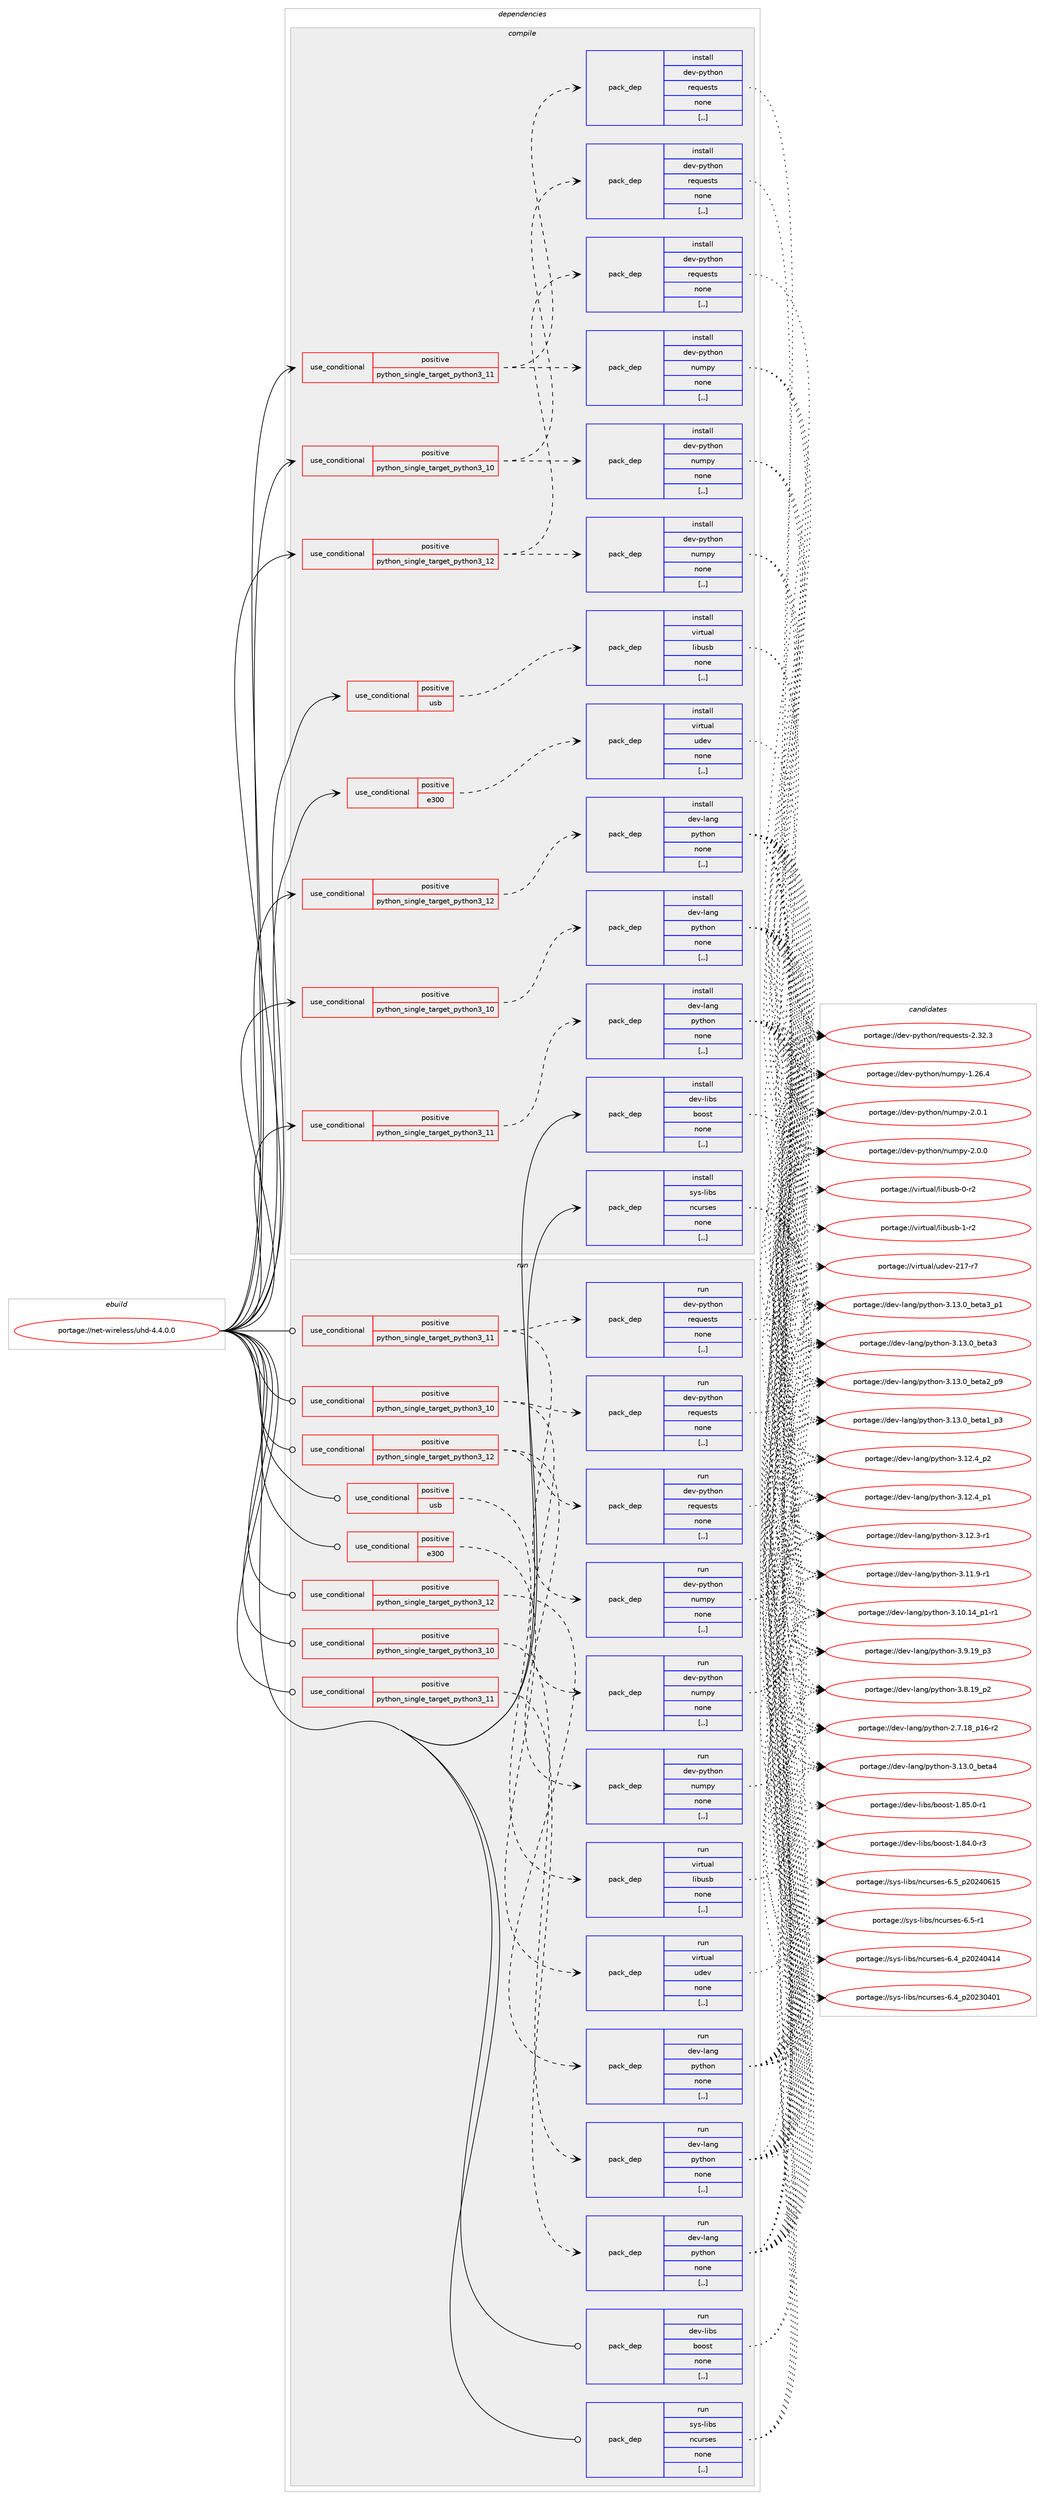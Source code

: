 digraph prolog {

# *************
# Graph options
# *************

newrank=true;
concentrate=true;
compound=true;
graph [rankdir=LR,fontname=Helvetica,fontsize=10,ranksep=1.5];#, ranksep=2.5, nodesep=0.2];
edge  [arrowhead=vee];
node  [fontname=Helvetica,fontsize=10];

# **********
# The ebuild
# **********

subgraph cluster_leftcol {
color=gray;
label=<<i>ebuild</i>>;
id [label="portage://net-wireless/uhd-4.4.0.0", color=red, width=4, href="../net-wireless/uhd-4.4.0.0.svg"];
}

# ****************
# The dependencies
# ****************

subgraph cluster_midcol {
color=gray;
label=<<i>dependencies</i>>;
subgraph cluster_compile {
fillcolor="#eeeeee";
style=filled;
label=<<i>compile</i>>;
subgraph cond103375 {
dependency390289 [label=<<TABLE BORDER="0" CELLBORDER="1" CELLSPACING="0" CELLPADDING="4"><TR><TD ROWSPAN="3" CELLPADDING="10">use_conditional</TD></TR><TR><TD>positive</TD></TR><TR><TD>e300</TD></TR></TABLE>>, shape=none, color=red];
subgraph pack284122 {
dependency390290 [label=<<TABLE BORDER="0" CELLBORDER="1" CELLSPACING="0" CELLPADDING="4" WIDTH="220"><TR><TD ROWSPAN="6" CELLPADDING="30">pack_dep</TD></TR><TR><TD WIDTH="110">install</TD></TR><TR><TD>virtual</TD></TR><TR><TD>udev</TD></TR><TR><TD>none</TD></TR><TR><TD>[,,]</TD></TR></TABLE>>, shape=none, color=blue];
}
dependency390289:e -> dependency390290:w [weight=20,style="dashed",arrowhead="vee"];
}
id:e -> dependency390289:w [weight=20,style="solid",arrowhead="vee"];
subgraph cond103376 {
dependency390291 [label=<<TABLE BORDER="0" CELLBORDER="1" CELLSPACING="0" CELLPADDING="4"><TR><TD ROWSPAN="3" CELLPADDING="10">use_conditional</TD></TR><TR><TD>positive</TD></TR><TR><TD>python_single_target_python3_10</TD></TR></TABLE>>, shape=none, color=red];
subgraph pack284123 {
dependency390292 [label=<<TABLE BORDER="0" CELLBORDER="1" CELLSPACING="0" CELLPADDING="4" WIDTH="220"><TR><TD ROWSPAN="6" CELLPADDING="30">pack_dep</TD></TR><TR><TD WIDTH="110">install</TD></TR><TR><TD>dev-lang</TD></TR><TR><TD>python</TD></TR><TR><TD>none</TD></TR><TR><TD>[,,]</TD></TR></TABLE>>, shape=none, color=blue];
}
dependency390291:e -> dependency390292:w [weight=20,style="dashed",arrowhead="vee"];
}
id:e -> dependency390291:w [weight=20,style="solid",arrowhead="vee"];
subgraph cond103377 {
dependency390293 [label=<<TABLE BORDER="0" CELLBORDER="1" CELLSPACING="0" CELLPADDING="4"><TR><TD ROWSPAN="3" CELLPADDING="10">use_conditional</TD></TR><TR><TD>positive</TD></TR><TR><TD>python_single_target_python3_10</TD></TR></TABLE>>, shape=none, color=red];
subgraph pack284124 {
dependency390294 [label=<<TABLE BORDER="0" CELLBORDER="1" CELLSPACING="0" CELLPADDING="4" WIDTH="220"><TR><TD ROWSPAN="6" CELLPADDING="30">pack_dep</TD></TR><TR><TD WIDTH="110">install</TD></TR><TR><TD>dev-python</TD></TR><TR><TD>numpy</TD></TR><TR><TD>none</TD></TR><TR><TD>[,,]</TD></TR></TABLE>>, shape=none, color=blue];
}
dependency390293:e -> dependency390294:w [weight=20,style="dashed",arrowhead="vee"];
subgraph pack284125 {
dependency390295 [label=<<TABLE BORDER="0" CELLBORDER="1" CELLSPACING="0" CELLPADDING="4" WIDTH="220"><TR><TD ROWSPAN="6" CELLPADDING="30">pack_dep</TD></TR><TR><TD WIDTH="110">install</TD></TR><TR><TD>dev-python</TD></TR><TR><TD>requests</TD></TR><TR><TD>none</TD></TR><TR><TD>[,,]</TD></TR></TABLE>>, shape=none, color=blue];
}
dependency390293:e -> dependency390295:w [weight=20,style="dashed",arrowhead="vee"];
}
id:e -> dependency390293:w [weight=20,style="solid",arrowhead="vee"];
subgraph cond103378 {
dependency390296 [label=<<TABLE BORDER="0" CELLBORDER="1" CELLSPACING="0" CELLPADDING="4"><TR><TD ROWSPAN="3" CELLPADDING="10">use_conditional</TD></TR><TR><TD>positive</TD></TR><TR><TD>python_single_target_python3_11</TD></TR></TABLE>>, shape=none, color=red];
subgraph pack284126 {
dependency390297 [label=<<TABLE BORDER="0" CELLBORDER="1" CELLSPACING="0" CELLPADDING="4" WIDTH="220"><TR><TD ROWSPAN="6" CELLPADDING="30">pack_dep</TD></TR><TR><TD WIDTH="110">install</TD></TR><TR><TD>dev-lang</TD></TR><TR><TD>python</TD></TR><TR><TD>none</TD></TR><TR><TD>[,,]</TD></TR></TABLE>>, shape=none, color=blue];
}
dependency390296:e -> dependency390297:w [weight=20,style="dashed",arrowhead="vee"];
}
id:e -> dependency390296:w [weight=20,style="solid",arrowhead="vee"];
subgraph cond103379 {
dependency390298 [label=<<TABLE BORDER="0" CELLBORDER="1" CELLSPACING="0" CELLPADDING="4"><TR><TD ROWSPAN="3" CELLPADDING="10">use_conditional</TD></TR><TR><TD>positive</TD></TR><TR><TD>python_single_target_python3_11</TD></TR></TABLE>>, shape=none, color=red];
subgraph pack284127 {
dependency390299 [label=<<TABLE BORDER="0" CELLBORDER="1" CELLSPACING="0" CELLPADDING="4" WIDTH="220"><TR><TD ROWSPAN="6" CELLPADDING="30">pack_dep</TD></TR><TR><TD WIDTH="110">install</TD></TR><TR><TD>dev-python</TD></TR><TR><TD>numpy</TD></TR><TR><TD>none</TD></TR><TR><TD>[,,]</TD></TR></TABLE>>, shape=none, color=blue];
}
dependency390298:e -> dependency390299:w [weight=20,style="dashed",arrowhead="vee"];
subgraph pack284128 {
dependency390300 [label=<<TABLE BORDER="0" CELLBORDER="1" CELLSPACING="0" CELLPADDING="4" WIDTH="220"><TR><TD ROWSPAN="6" CELLPADDING="30">pack_dep</TD></TR><TR><TD WIDTH="110">install</TD></TR><TR><TD>dev-python</TD></TR><TR><TD>requests</TD></TR><TR><TD>none</TD></TR><TR><TD>[,,]</TD></TR></TABLE>>, shape=none, color=blue];
}
dependency390298:e -> dependency390300:w [weight=20,style="dashed",arrowhead="vee"];
}
id:e -> dependency390298:w [weight=20,style="solid",arrowhead="vee"];
subgraph cond103380 {
dependency390301 [label=<<TABLE BORDER="0" CELLBORDER="1" CELLSPACING="0" CELLPADDING="4"><TR><TD ROWSPAN="3" CELLPADDING="10">use_conditional</TD></TR><TR><TD>positive</TD></TR><TR><TD>python_single_target_python3_12</TD></TR></TABLE>>, shape=none, color=red];
subgraph pack284129 {
dependency390302 [label=<<TABLE BORDER="0" CELLBORDER="1" CELLSPACING="0" CELLPADDING="4" WIDTH="220"><TR><TD ROWSPAN="6" CELLPADDING="30">pack_dep</TD></TR><TR><TD WIDTH="110">install</TD></TR><TR><TD>dev-lang</TD></TR><TR><TD>python</TD></TR><TR><TD>none</TD></TR><TR><TD>[,,]</TD></TR></TABLE>>, shape=none, color=blue];
}
dependency390301:e -> dependency390302:w [weight=20,style="dashed",arrowhead="vee"];
}
id:e -> dependency390301:w [weight=20,style="solid",arrowhead="vee"];
subgraph cond103381 {
dependency390303 [label=<<TABLE BORDER="0" CELLBORDER="1" CELLSPACING="0" CELLPADDING="4"><TR><TD ROWSPAN="3" CELLPADDING="10">use_conditional</TD></TR><TR><TD>positive</TD></TR><TR><TD>python_single_target_python3_12</TD></TR></TABLE>>, shape=none, color=red];
subgraph pack284130 {
dependency390304 [label=<<TABLE BORDER="0" CELLBORDER="1" CELLSPACING="0" CELLPADDING="4" WIDTH="220"><TR><TD ROWSPAN="6" CELLPADDING="30">pack_dep</TD></TR><TR><TD WIDTH="110">install</TD></TR><TR><TD>dev-python</TD></TR><TR><TD>numpy</TD></TR><TR><TD>none</TD></TR><TR><TD>[,,]</TD></TR></TABLE>>, shape=none, color=blue];
}
dependency390303:e -> dependency390304:w [weight=20,style="dashed",arrowhead="vee"];
subgraph pack284131 {
dependency390305 [label=<<TABLE BORDER="0" CELLBORDER="1" CELLSPACING="0" CELLPADDING="4" WIDTH="220"><TR><TD ROWSPAN="6" CELLPADDING="30">pack_dep</TD></TR><TR><TD WIDTH="110">install</TD></TR><TR><TD>dev-python</TD></TR><TR><TD>requests</TD></TR><TR><TD>none</TD></TR><TR><TD>[,,]</TD></TR></TABLE>>, shape=none, color=blue];
}
dependency390303:e -> dependency390305:w [weight=20,style="dashed",arrowhead="vee"];
}
id:e -> dependency390303:w [weight=20,style="solid",arrowhead="vee"];
subgraph cond103382 {
dependency390306 [label=<<TABLE BORDER="0" CELLBORDER="1" CELLSPACING="0" CELLPADDING="4"><TR><TD ROWSPAN="3" CELLPADDING="10">use_conditional</TD></TR><TR><TD>positive</TD></TR><TR><TD>usb</TD></TR></TABLE>>, shape=none, color=red];
subgraph pack284132 {
dependency390307 [label=<<TABLE BORDER="0" CELLBORDER="1" CELLSPACING="0" CELLPADDING="4" WIDTH="220"><TR><TD ROWSPAN="6" CELLPADDING="30">pack_dep</TD></TR><TR><TD WIDTH="110">install</TD></TR><TR><TD>virtual</TD></TR><TR><TD>libusb</TD></TR><TR><TD>none</TD></TR><TR><TD>[,,]</TD></TR></TABLE>>, shape=none, color=blue];
}
dependency390306:e -> dependency390307:w [weight=20,style="dashed",arrowhead="vee"];
}
id:e -> dependency390306:w [weight=20,style="solid",arrowhead="vee"];
subgraph pack284133 {
dependency390308 [label=<<TABLE BORDER="0" CELLBORDER="1" CELLSPACING="0" CELLPADDING="4" WIDTH="220"><TR><TD ROWSPAN="6" CELLPADDING="30">pack_dep</TD></TR><TR><TD WIDTH="110">install</TD></TR><TR><TD>dev-libs</TD></TR><TR><TD>boost</TD></TR><TR><TD>none</TD></TR><TR><TD>[,,]</TD></TR></TABLE>>, shape=none, color=blue];
}
id:e -> dependency390308:w [weight=20,style="solid",arrowhead="vee"];
subgraph pack284134 {
dependency390309 [label=<<TABLE BORDER="0" CELLBORDER="1" CELLSPACING="0" CELLPADDING="4" WIDTH="220"><TR><TD ROWSPAN="6" CELLPADDING="30">pack_dep</TD></TR><TR><TD WIDTH="110">install</TD></TR><TR><TD>sys-libs</TD></TR><TR><TD>ncurses</TD></TR><TR><TD>none</TD></TR><TR><TD>[,,]</TD></TR></TABLE>>, shape=none, color=blue];
}
id:e -> dependency390309:w [weight=20,style="solid",arrowhead="vee"];
}
subgraph cluster_compileandrun {
fillcolor="#eeeeee";
style=filled;
label=<<i>compile and run</i>>;
}
subgraph cluster_run {
fillcolor="#eeeeee";
style=filled;
label=<<i>run</i>>;
subgraph cond103383 {
dependency390310 [label=<<TABLE BORDER="0" CELLBORDER="1" CELLSPACING="0" CELLPADDING="4"><TR><TD ROWSPAN="3" CELLPADDING="10">use_conditional</TD></TR><TR><TD>positive</TD></TR><TR><TD>e300</TD></TR></TABLE>>, shape=none, color=red];
subgraph pack284135 {
dependency390311 [label=<<TABLE BORDER="0" CELLBORDER="1" CELLSPACING="0" CELLPADDING="4" WIDTH="220"><TR><TD ROWSPAN="6" CELLPADDING="30">pack_dep</TD></TR><TR><TD WIDTH="110">run</TD></TR><TR><TD>virtual</TD></TR><TR><TD>udev</TD></TR><TR><TD>none</TD></TR><TR><TD>[,,]</TD></TR></TABLE>>, shape=none, color=blue];
}
dependency390310:e -> dependency390311:w [weight=20,style="dashed",arrowhead="vee"];
}
id:e -> dependency390310:w [weight=20,style="solid",arrowhead="odot"];
subgraph cond103384 {
dependency390312 [label=<<TABLE BORDER="0" CELLBORDER="1" CELLSPACING="0" CELLPADDING="4"><TR><TD ROWSPAN="3" CELLPADDING="10">use_conditional</TD></TR><TR><TD>positive</TD></TR><TR><TD>python_single_target_python3_10</TD></TR></TABLE>>, shape=none, color=red];
subgraph pack284136 {
dependency390313 [label=<<TABLE BORDER="0" CELLBORDER="1" CELLSPACING="0" CELLPADDING="4" WIDTH="220"><TR><TD ROWSPAN="6" CELLPADDING="30">pack_dep</TD></TR><TR><TD WIDTH="110">run</TD></TR><TR><TD>dev-lang</TD></TR><TR><TD>python</TD></TR><TR><TD>none</TD></TR><TR><TD>[,,]</TD></TR></TABLE>>, shape=none, color=blue];
}
dependency390312:e -> dependency390313:w [weight=20,style="dashed",arrowhead="vee"];
}
id:e -> dependency390312:w [weight=20,style="solid",arrowhead="odot"];
subgraph cond103385 {
dependency390314 [label=<<TABLE BORDER="0" CELLBORDER="1" CELLSPACING="0" CELLPADDING="4"><TR><TD ROWSPAN="3" CELLPADDING="10">use_conditional</TD></TR><TR><TD>positive</TD></TR><TR><TD>python_single_target_python3_10</TD></TR></TABLE>>, shape=none, color=red];
subgraph pack284137 {
dependency390315 [label=<<TABLE BORDER="0" CELLBORDER="1" CELLSPACING="0" CELLPADDING="4" WIDTH="220"><TR><TD ROWSPAN="6" CELLPADDING="30">pack_dep</TD></TR><TR><TD WIDTH="110">run</TD></TR><TR><TD>dev-python</TD></TR><TR><TD>numpy</TD></TR><TR><TD>none</TD></TR><TR><TD>[,,]</TD></TR></TABLE>>, shape=none, color=blue];
}
dependency390314:e -> dependency390315:w [weight=20,style="dashed",arrowhead="vee"];
subgraph pack284138 {
dependency390316 [label=<<TABLE BORDER="0" CELLBORDER="1" CELLSPACING="0" CELLPADDING="4" WIDTH="220"><TR><TD ROWSPAN="6" CELLPADDING="30">pack_dep</TD></TR><TR><TD WIDTH="110">run</TD></TR><TR><TD>dev-python</TD></TR><TR><TD>requests</TD></TR><TR><TD>none</TD></TR><TR><TD>[,,]</TD></TR></TABLE>>, shape=none, color=blue];
}
dependency390314:e -> dependency390316:w [weight=20,style="dashed",arrowhead="vee"];
}
id:e -> dependency390314:w [weight=20,style="solid",arrowhead="odot"];
subgraph cond103386 {
dependency390317 [label=<<TABLE BORDER="0" CELLBORDER="1" CELLSPACING="0" CELLPADDING="4"><TR><TD ROWSPAN="3" CELLPADDING="10">use_conditional</TD></TR><TR><TD>positive</TD></TR><TR><TD>python_single_target_python3_11</TD></TR></TABLE>>, shape=none, color=red];
subgraph pack284139 {
dependency390318 [label=<<TABLE BORDER="0" CELLBORDER="1" CELLSPACING="0" CELLPADDING="4" WIDTH="220"><TR><TD ROWSPAN="6" CELLPADDING="30">pack_dep</TD></TR><TR><TD WIDTH="110">run</TD></TR><TR><TD>dev-lang</TD></TR><TR><TD>python</TD></TR><TR><TD>none</TD></TR><TR><TD>[,,]</TD></TR></TABLE>>, shape=none, color=blue];
}
dependency390317:e -> dependency390318:w [weight=20,style="dashed",arrowhead="vee"];
}
id:e -> dependency390317:w [weight=20,style="solid",arrowhead="odot"];
subgraph cond103387 {
dependency390319 [label=<<TABLE BORDER="0" CELLBORDER="1" CELLSPACING="0" CELLPADDING="4"><TR><TD ROWSPAN="3" CELLPADDING="10">use_conditional</TD></TR><TR><TD>positive</TD></TR><TR><TD>python_single_target_python3_11</TD></TR></TABLE>>, shape=none, color=red];
subgraph pack284140 {
dependency390320 [label=<<TABLE BORDER="0" CELLBORDER="1" CELLSPACING="0" CELLPADDING="4" WIDTH="220"><TR><TD ROWSPAN="6" CELLPADDING="30">pack_dep</TD></TR><TR><TD WIDTH="110">run</TD></TR><TR><TD>dev-python</TD></TR><TR><TD>numpy</TD></TR><TR><TD>none</TD></TR><TR><TD>[,,]</TD></TR></TABLE>>, shape=none, color=blue];
}
dependency390319:e -> dependency390320:w [weight=20,style="dashed",arrowhead="vee"];
subgraph pack284141 {
dependency390321 [label=<<TABLE BORDER="0" CELLBORDER="1" CELLSPACING="0" CELLPADDING="4" WIDTH="220"><TR><TD ROWSPAN="6" CELLPADDING="30">pack_dep</TD></TR><TR><TD WIDTH="110">run</TD></TR><TR><TD>dev-python</TD></TR><TR><TD>requests</TD></TR><TR><TD>none</TD></TR><TR><TD>[,,]</TD></TR></TABLE>>, shape=none, color=blue];
}
dependency390319:e -> dependency390321:w [weight=20,style="dashed",arrowhead="vee"];
}
id:e -> dependency390319:w [weight=20,style="solid",arrowhead="odot"];
subgraph cond103388 {
dependency390322 [label=<<TABLE BORDER="0" CELLBORDER="1" CELLSPACING="0" CELLPADDING="4"><TR><TD ROWSPAN="3" CELLPADDING="10">use_conditional</TD></TR><TR><TD>positive</TD></TR><TR><TD>python_single_target_python3_12</TD></TR></TABLE>>, shape=none, color=red];
subgraph pack284142 {
dependency390323 [label=<<TABLE BORDER="0" CELLBORDER="1" CELLSPACING="0" CELLPADDING="4" WIDTH="220"><TR><TD ROWSPAN="6" CELLPADDING="30">pack_dep</TD></TR><TR><TD WIDTH="110">run</TD></TR><TR><TD>dev-lang</TD></TR><TR><TD>python</TD></TR><TR><TD>none</TD></TR><TR><TD>[,,]</TD></TR></TABLE>>, shape=none, color=blue];
}
dependency390322:e -> dependency390323:w [weight=20,style="dashed",arrowhead="vee"];
}
id:e -> dependency390322:w [weight=20,style="solid",arrowhead="odot"];
subgraph cond103389 {
dependency390324 [label=<<TABLE BORDER="0" CELLBORDER="1" CELLSPACING="0" CELLPADDING="4"><TR><TD ROWSPAN="3" CELLPADDING="10">use_conditional</TD></TR><TR><TD>positive</TD></TR><TR><TD>python_single_target_python3_12</TD></TR></TABLE>>, shape=none, color=red];
subgraph pack284143 {
dependency390325 [label=<<TABLE BORDER="0" CELLBORDER="1" CELLSPACING="0" CELLPADDING="4" WIDTH="220"><TR><TD ROWSPAN="6" CELLPADDING="30">pack_dep</TD></TR><TR><TD WIDTH="110">run</TD></TR><TR><TD>dev-python</TD></TR><TR><TD>numpy</TD></TR><TR><TD>none</TD></TR><TR><TD>[,,]</TD></TR></TABLE>>, shape=none, color=blue];
}
dependency390324:e -> dependency390325:w [weight=20,style="dashed",arrowhead="vee"];
subgraph pack284144 {
dependency390326 [label=<<TABLE BORDER="0" CELLBORDER="1" CELLSPACING="0" CELLPADDING="4" WIDTH="220"><TR><TD ROWSPAN="6" CELLPADDING="30">pack_dep</TD></TR><TR><TD WIDTH="110">run</TD></TR><TR><TD>dev-python</TD></TR><TR><TD>requests</TD></TR><TR><TD>none</TD></TR><TR><TD>[,,]</TD></TR></TABLE>>, shape=none, color=blue];
}
dependency390324:e -> dependency390326:w [weight=20,style="dashed",arrowhead="vee"];
}
id:e -> dependency390324:w [weight=20,style="solid",arrowhead="odot"];
subgraph cond103390 {
dependency390327 [label=<<TABLE BORDER="0" CELLBORDER="1" CELLSPACING="0" CELLPADDING="4"><TR><TD ROWSPAN="3" CELLPADDING="10">use_conditional</TD></TR><TR><TD>positive</TD></TR><TR><TD>usb</TD></TR></TABLE>>, shape=none, color=red];
subgraph pack284145 {
dependency390328 [label=<<TABLE BORDER="0" CELLBORDER="1" CELLSPACING="0" CELLPADDING="4" WIDTH="220"><TR><TD ROWSPAN="6" CELLPADDING="30">pack_dep</TD></TR><TR><TD WIDTH="110">run</TD></TR><TR><TD>virtual</TD></TR><TR><TD>libusb</TD></TR><TR><TD>none</TD></TR><TR><TD>[,,]</TD></TR></TABLE>>, shape=none, color=blue];
}
dependency390327:e -> dependency390328:w [weight=20,style="dashed",arrowhead="vee"];
}
id:e -> dependency390327:w [weight=20,style="solid",arrowhead="odot"];
subgraph pack284146 {
dependency390329 [label=<<TABLE BORDER="0" CELLBORDER="1" CELLSPACING="0" CELLPADDING="4" WIDTH="220"><TR><TD ROWSPAN="6" CELLPADDING="30">pack_dep</TD></TR><TR><TD WIDTH="110">run</TD></TR><TR><TD>dev-libs</TD></TR><TR><TD>boost</TD></TR><TR><TD>none</TD></TR><TR><TD>[,,]</TD></TR></TABLE>>, shape=none, color=blue];
}
id:e -> dependency390329:w [weight=20,style="solid",arrowhead="odot"];
subgraph pack284147 {
dependency390330 [label=<<TABLE BORDER="0" CELLBORDER="1" CELLSPACING="0" CELLPADDING="4" WIDTH="220"><TR><TD ROWSPAN="6" CELLPADDING="30">pack_dep</TD></TR><TR><TD WIDTH="110">run</TD></TR><TR><TD>sys-libs</TD></TR><TR><TD>ncurses</TD></TR><TR><TD>none</TD></TR><TR><TD>[,,]</TD></TR></TABLE>>, shape=none, color=blue];
}
id:e -> dependency390330:w [weight=20,style="solid",arrowhead="odot"];
}
}

# **************
# The candidates
# **************

subgraph cluster_choices {
rank=same;
color=gray;
label=<<i>candidates</i>>;

subgraph choice284122 {
color=black;
nodesep=1;
choice1181051141161179710847117100101118455049554511455 [label="portage://virtual/udev-217-r7", color=red, width=4,href="../virtual/udev-217-r7.svg"];
dependency390290:e -> choice1181051141161179710847117100101118455049554511455:w [style=dotted,weight="100"];
}
subgraph choice284123 {
color=black;
nodesep=1;
choice1001011184510897110103471121211161041111104551464951464895981011169752 [label="portage://dev-lang/python-3.13.0_beta4", color=red, width=4,href="../dev-lang/python-3.13.0_beta4.svg"];
choice10010111845108971101034711212111610411111045514649514648959810111697519511249 [label="portage://dev-lang/python-3.13.0_beta3_p1", color=red, width=4,href="../dev-lang/python-3.13.0_beta3_p1.svg"];
choice1001011184510897110103471121211161041111104551464951464895981011169751 [label="portage://dev-lang/python-3.13.0_beta3", color=red, width=4,href="../dev-lang/python-3.13.0_beta3.svg"];
choice10010111845108971101034711212111610411111045514649514648959810111697509511257 [label="portage://dev-lang/python-3.13.0_beta2_p9", color=red, width=4,href="../dev-lang/python-3.13.0_beta2_p9.svg"];
choice10010111845108971101034711212111610411111045514649514648959810111697499511251 [label="portage://dev-lang/python-3.13.0_beta1_p3", color=red, width=4,href="../dev-lang/python-3.13.0_beta1_p3.svg"];
choice100101118451089711010347112121116104111110455146495046529511250 [label="portage://dev-lang/python-3.12.4_p2", color=red, width=4,href="../dev-lang/python-3.12.4_p2.svg"];
choice100101118451089711010347112121116104111110455146495046529511249 [label="portage://dev-lang/python-3.12.4_p1", color=red, width=4,href="../dev-lang/python-3.12.4_p1.svg"];
choice100101118451089711010347112121116104111110455146495046514511449 [label="portage://dev-lang/python-3.12.3-r1", color=red, width=4,href="../dev-lang/python-3.12.3-r1.svg"];
choice100101118451089711010347112121116104111110455146494946574511449 [label="portage://dev-lang/python-3.11.9-r1", color=red, width=4,href="../dev-lang/python-3.11.9-r1.svg"];
choice100101118451089711010347112121116104111110455146494846495295112494511449 [label="portage://dev-lang/python-3.10.14_p1-r1", color=red, width=4,href="../dev-lang/python-3.10.14_p1-r1.svg"];
choice100101118451089711010347112121116104111110455146574649579511251 [label="portage://dev-lang/python-3.9.19_p3", color=red, width=4,href="../dev-lang/python-3.9.19_p3.svg"];
choice100101118451089711010347112121116104111110455146564649579511250 [label="portage://dev-lang/python-3.8.19_p2", color=red, width=4,href="../dev-lang/python-3.8.19_p2.svg"];
choice100101118451089711010347112121116104111110455046554649569511249544511450 [label="portage://dev-lang/python-2.7.18_p16-r2", color=red, width=4,href="../dev-lang/python-2.7.18_p16-r2.svg"];
dependency390292:e -> choice1001011184510897110103471121211161041111104551464951464895981011169752:w [style=dotted,weight="100"];
dependency390292:e -> choice10010111845108971101034711212111610411111045514649514648959810111697519511249:w [style=dotted,weight="100"];
dependency390292:e -> choice1001011184510897110103471121211161041111104551464951464895981011169751:w [style=dotted,weight="100"];
dependency390292:e -> choice10010111845108971101034711212111610411111045514649514648959810111697509511257:w [style=dotted,weight="100"];
dependency390292:e -> choice10010111845108971101034711212111610411111045514649514648959810111697499511251:w [style=dotted,weight="100"];
dependency390292:e -> choice100101118451089711010347112121116104111110455146495046529511250:w [style=dotted,weight="100"];
dependency390292:e -> choice100101118451089711010347112121116104111110455146495046529511249:w [style=dotted,weight="100"];
dependency390292:e -> choice100101118451089711010347112121116104111110455146495046514511449:w [style=dotted,weight="100"];
dependency390292:e -> choice100101118451089711010347112121116104111110455146494946574511449:w [style=dotted,weight="100"];
dependency390292:e -> choice100101118451089711010347112121116104111110455146494846495295112494511449:w [style=dotted,weight="100"];
dependency390292:e -> choice100101118451089711010347112121116104111110455146574649579511251:w [style=dotted,weight="100"];
dependency390292:e -> choice100101118451089711010347112121116104111110455146564649579511250:w [style=dotted,weight="100"];
dependency390292:e -> choice100101118451089711010347112121116104111110455046554649569511249544511450:w [style=dotted,weight="100"];
}
subgraph choice284124 {
color=black;
nodesep=1;
choice1001011184511212111610411111047110117109112121455046484649 [label="portage://dev-python/numpy-2.0.1", color=red, width=4,href="../dev-python/numpy-2.0.1.svg"];
choice1001011184511212111610411111047110117109112121455046484648 [label="portage://dev-python/numpy-2.0.0", color=red, width=4,href="../dev-python/numpy-2.0.0.svg"];
choice100101118451121211161041111104711011710911212145494650544652 [label="portage://dev-python/numpy-1.26.4", color=red, width=4,href="../dev-python/numpy-1.26.4.svg"];
dependency390294:e -> choice1001011184511212111610411111047110117109112121455046484649:w [style=dotted,weight="100"];
dependency390294:e -> choice1001011184511212111610411111047110117109112121455046484648:w [style=dotted,weight="100"];
dependency390294:e -> choice100101118451121211161041111104711011710911212145494650544652:w [style=dotted,weight="100"];
}
subgraph choice284125 {
color=black;
nodesep=1;
choice100101118451121211161041111104711410111311710111511611545504651504651 [label="portage://dev-python/requests-2.32.3", color=red, width=4,href="../dev-python/requests-2.32.3.svg"];
dependency390295:e -> choice100101118451121211161041111104711410111311710111511611545504651504651:w [style=dotted,weight="100"];
}
subgraph choice284126 {
color=black;
nodesep=1;
choice1001011184510897110103471121211161041111104551464951464895981011169752 [label="portage://dev-lang/python-3.13.0_beta4", color=red, width=4,href="../dev-lang/python-3.13.0_beta4.svg"];
choice10010111845108971101034711212111610411111045514649514648959810111697519511249 [label="portage://dev-lang/python-3.13.0_beta3_p1", color=red, width=4,href="../dev-lang/python-3.13.0_beta3_p1.svg"];
choice1001011184510897110103471121211161041111104551464951464895981011169751 [label="portage://dev-lang/python-3.13.0_beta3", color=red, width=4,href="../dev-lang/python-3.13.0_beta3.svg"];
choice10010111845108971101034711212111610411111045514649514648959810111697509511257 [label="portage://dev-lang/python-3.13.0_beta2_p9", color=red, width=4,href="../dev-lang/python-3.13.0_beta2_p9.svg"];
choice10010111845108971101034711212111610411111045514649514648959810111697499511251 [label="portage://dev-lang/python-3.13.0_beta1_p3", color=red, width=4,href="../dev-lang/python-3.13.0_beta1_p3.svg"];
choice100101118451089711010347112121116104111110455146495046529511250 [label="portage://dev-lang/python-3.12.4_p2", color=red, width=4,href="../dev-lang/python-3.12.4_p2.svg"];
choice100101118451089711010347112121116104111110455146495046529511249 [label="portage://dev-lang/python-3.12.4_p1", color=red, width=4,href="../dev-lang/python-3.12.4_p1.svg"];
choice100101118451089711010347112121116104111110455146495046514511449 [label="portage://dev-lang/python-3.12.3-r1", color=red, width=4,href="../dev-lang/python-3.12.3-r1.svg"];
choice100101118451089711010347112121116104111110455146494946574511449 [label="portage://dev-lang/python-3.11.9-r1", color=red, width=4,href="../dev-lang/python-3.11.9-r1.svg"];
choice100101118451089711010347112121116104111110455146494846495295112494511449 [label="portage://dev-lang/python-3.10.14_p1-r1", color=red, width=4,href="../dev-lang/python-3.10.14_p1-r1.svg"];
choice100101118451089711010347112121116104111110455146574649579511251 [label="portage://dev-lang/python-3.9.19_p3", color=red, width=4,href="../dev-lang/python-3.9.19_p3.svg"];
choice100101118451089711010347112121116104111110455146564649579511250 [label="portage://dev-lang/python-3.8.19_p2", color=red, width=4,href="../dev-lang/python-3.8.19_p2.svg"];
choice100101118451089711010347112121116104111110455046554649569511249544511450 [label="portage://dev-lang/python-2.7.18_p16-r2", color=red, width=4,href="../dev-lang/python-2.7.18_p16-r2.svg"];
dependency390297:e -> choice1001011184510897110103471121211161041111104551464951464895981011169752:w [style=dotted,weight="100"];
dependency390297:e -> choice10010111845108971101034711212111610411111045514649514648959810111697519511249:w [style=dotted,weight="100"];
dependency390297:e -> choice1001011184510897110103471121211161041111104551464951464895981011169751:w [style=dotted,weight="100"];
dependency390297:e -> choice10010111845108971101034711212111610411111045514649514648959810111697509511257:w [style=dotted,weight="100"];
dependency390297:e -> choice10010111845108971101034711212111610411111045514649514648959810111697499511251:w [style=dotted,weight="100"];
dependency390297:e -> choice100101118451089711010347112121116104111110455146495046529511250:w [style=dotted,weight="100"];
dependency390297:e -> choice100101118451089711010347112121116104111110455146495046529511249:w [style=dotted,weight="100"];
dependency390297:e -> choice100101118451089711010347112121116104111110455146495046514511449:w [style=dotted,weight="100"];
dependency390297:e -> choice100101118451089711010347112121116104111110455146494946574511449:w [style=dotted,weight="100"];
dependency390297:e -> choice100101118451089711010347112121116104111110455146494846495295112494511449:w [style=dotted,weight="100"];
dependency390297:e -> choice100101118451089711010347112121116104111110455146574649579511251:w [style=dotted,weight="100"];
dependency390297:e -> choice100101118451089711010347112121116104111110455146564649579511250:w [style=dotted,weight="100"];
dependency390297:e -> choice100101118451089711010347112121116104111110455046554649569511249544511450:w [style=dotted,weight="100"];
}
subgraph choice284127 {
color=black;
nodesep=1;
choice1001011184511212111610411111047110117109112121455046484649 [label="portage://dev-python/numpy-2.0.1", color=red, width=4,href="../dev-python/numpy-2.0.1.svg"];
choice1001011184511212111610411111047110117109112121455046484648 [label="portage://dev-python/numpy-2.0.0", color=red, width=4,href="../dev-python/numpy-2.0.0.svg"];
choice100101118451121211161041111104711011710911212145494650544652 [label="portage://dev-python/numpy-1.26.4", color=red, width=4,href="../dev-python/numpy-1.26.4.svg"];
dependency390299:e -> choice1001011184511212111610411111047110117109112121455046484649:w [style=dotted,weight="100"];
dependency390299:e -> choice1001011184511212111610411111047110117109112121455046484648:w [style=dotted,weight="100"];
dependency390299:e -> choice100101118451121211161041111104711011710911212145494650544652:w [style=dotted,weight="100"];
}
subgraph choice284128 {
color=black;
nodesep=1;
choice100101118451121211161041111104711410111311710111511611545504651504651 [label="portage://dev-python/requests-2.32.3", color=red, width=4,href="../dev-python/requests-2.32.3.svg"];
dependency390300:e -> choice100101118451121211161041111104711410111311710111511611545504651504651:w [style=dotted,weight="100"];
}
subgraph choice284129 {
color=black;
nodesep=1;
choice1001011184510897110103471121211161041111104551464951464895981011169752 [label="portage://dev-lang/python-3.13.0_beta4", color=red, width=4,href="../dev-lang/python-3.13.0_beta4.svg"];
choice10010111845108971101034711212111610411111045514649514648959810111697519511249 [label="portage://dev-lang/python-3.13.0_beta3_p1", color=red, width=4,href="../dev-lang/python-3.13.0_beta3_p1.svg"];
choice1001011184510897110103471121211161041111104551464951464895981011169751 [label="portage://dev-lang/python-3.13.0_beta3", color=red, width=4,href="../dev-lang/python-3.13.0_beta3.svg"];
choice10010111845108971101034711212111610411111045514649514648959810111697509511257 [label="portage://dev-lang/python-3.13.0_beta2_p9", color=red, width=4,href="../dev-lang/python-3.13.0_beta2_p9.svg"];
choice10010111845108971101034711212111610411111045514649514648959810111697499511251 [label="portage://dev-lang/python-3.13.0_beta1_p3", color=red, width=4,href="../dev-lang/python-3.13.0_beta1_p3.svg"];
choice100101118451089711010347112121116104111110455146495046529511250 [label="portage://dev-lang/python-3.12.4_p2", color=red, width=4,href="../dev-lang/python-3.12.4_p2.svg"];
choice100101118451089711010347112121116104111110455146495046529511249 [label="portage://dev-lang/python-3.12.4_p1", color=red, width=4,href="../dev-lang/python-3.12.4_p1.svg"];
choice100101118451089711010347112121116104111110455146495046514511449 [label="portage://dev-lang/python-3.12.3-r1", color=red, width=4,href="../dev-lang/python-3.12.3-r1.svg"];
choice100101118451089711010347112121116104111110455146494946574511449 [label="portage://dev-lang/python-3.11.9-r1", color=red, width=4,href="../dev-lang/python-3.11.9-r1.svg"];
choice100101118451089711010347112121116104111110455146494846495295112494511449 [label="portage://dev-lang/python-3.10.14_p1-r1", color=red, width=4,href="../dev-lang/python-3.10.14_p1-r1.svg"];
choice100101118451089711010347112121116104111110455146574649579511251 [label="portage://dev-lang/python-3.9.19_p3", color=red, width=4,href="../dev-lang/python-3.9.19_p3.svg"];
choice100101118451089711010347112121116104111110455146564649579511250 [label="portage://dev-lang/python-3.8.19_p2", color=red, width=4,href="../dev-lang/python-3.8.19_p2.svg"];
choice100101118451089711010347112121116104111110455046554649569511249544511450 [label="portage://dev-lang/python-2.7.18_p16-r2", color=red, width=4,href="../dev-lang/python-2.7.18_p16-r2.svg"];
dependency390302:e -> choice1001011184510897110103471121211161041111104551464951464895981011169752:w [style=dotted,weight="100"];
dependency390302:e -> choice10010111845108971101034711212111610411111045514649514648959810111697519511249:w [style=dotted,weight="100"];
dependency390302:e -> choice1001011184510897110103471121211161041111104551464951464895981011169751:w [style=dotted,weight="100"];
dependency390302:e -> choice10010111845108971101034711212111610411111045514649514648959810111697509511257:w [style=dotted,weight="100"];
dependency390302:e -> choice10010111845108971101034711212111610411111045514649514648959810111697499511251:w [style=dotted,weight="100"];
dependency390302:e -> choice100101118451089711010347112121116104111110455146495046529511250:w [style=dotted,weight="100"];
dependency390302:e -> choice100101118451089711010347112121116104111110455146495046529511249:w [style=dotted,weight="100"];
dependency390302:e -> choice100101118451089711010347112121116104111110455146495046514511449:w [style=dotted,weight="100"];
dependency390302:e -> choice100101118451089711010347112121116104111110455146494946574511449:w [style=dotted,weight="100"];
dependency390302:e -> choice100101118451089711010347112121116104111110455146494846495295112494511449:w [style=dotted,weight="100"];
dependency390302:e -> choice100101118451089711010347112121116104111110455146574649579511251:w [style=dotted,weight="100"];
dependency390302:e -> choice100101118451089711010347112121116104111110455146564649579511250:w [style=dotted,weight="100"];
dependency390302:e -> choice100101118451089711010347112121116104111110455046554649569511249544511450:w [style=dotted,weight="100"];
}
subgraph choice284130 {
color=black;
nodesep=1;
choice1001011184511212111610411111047110117109112121455046484649 [label="portage://dev-python/numpy-2.0.1", color=red, width=4,href="../dev-python/numpy-2.0.1.svg"];
choice1001011184511212111610411111047110117109112121455046484648 [label="portage://dev-python/numpy-2.0.0", color=red, width=4,href="../dev-python/numpy-2.0.0.svg"];
choice100101118451121211161041111104711011710911212145494650544652 [label="portage://dev-python/numpy-1.26.4", color=red, width=4,href="../dev-python/numpy-1.26.4.svg"];
dependency390304:e -> choice1001011184511212111610411111047110117109112121455046484649:w [style=dotted,weight="100"];
dependency390304:e -> choice1001011184511212111610411111047110117109112121455046484648:w [style=dotted,weight="100"];
dependency390304:e -> choice100101118451121211161041111104711011710911212145494650544652:w [style=dotted,weight="100"];
}
subgraph choice284131 {
color=black;
nodesep=1;
choice100101118451121211161041111104711410111311710111511611545504651504651 [label="portage://dev-python/requests-2.32.3", color=red, width=4,href="../dev-python/requests-2.32.3.svg"];
dependency390305:e -> choice100101118451121211161041111104711410111311710111511611545504651504651:w [style=dotted,weight="100"];
}
subgraph choice284132 {
color=black;
nodesep=1;
choice1181051141161179710847108105981171159845494511450 [label="portage://virtual/libusb-1-r2", color=red, width=4,href="../virtual/libusb-1-r2.svg"];
choice1181051141161179710847108105981171159845484511450 [label="portage://virtual/libusb-0-r2", color=red, width=4,href="../virtual/libusb-0-r2.svg"];
dependency390307:e -> choice1181051141161179710847108105981171159845494511450:w [style=dotted,weight="100"];
dependency390307:e -> choice1181051141161179710847108105981171159845484511450:w [style=dotted,weight="100"];
}
subgraph choice284133 {
color=black;
nodesep=1;
choice10010111845108105981154798111111115116454946565346484511449 [label="portage://dev-libs/boost-1.85.0-r1", color=red, width=4,href="../dev-libs/boost-1.85.0-r1.svg"];
choice10010111845108105981154798111111115116454946565246484511451 [label="portage://dev-libs/boost-1.84.0-r3", color=red, width=4,href="../dev-libs/boost-1.84.0-r3.svg"];
dependency390308:e -> choice10010111845108105981154798111111115116454946565346484511449:w [style=dotted,weight="100"];
dependency390308:e -> choice10010111845108105981154798111111115116454946565246484511451:w [style=dotted,weight="100"];
}
subgraph choice284134 {
color=black;
nodesep=1;
choice1151211154510810598115471109911711411510111545544653951125048505248544953 [label="portage://sys-libs/ncurses-6.5_p20240615", color=red, width=4,href="../sys-libs/ncurses-6.5_p20240615.svg"];
choice11512111545108105981154711099117114115101115455446534511449 [label="portage://sys-libs/ncurses-6.5-r1", color=red, width=4,href="../sys-libs/ncurses-6.5-r1.svg"];
choice1151211154510810598115471109911711411510111545544652951125048505248524952 [label="portage://sys-libs/ncurses-6.4_p20240414", color=red, width=4,href="../sys-libs/ncurses-6.4_p20240414.svg"];
choice1151211154510810598115471109911711411510111545544652951125048505148524849 [label="portage://sys-libs/ncurses-6.4_p20230401", color=red, width=4,href="../sys-libs/ncurses-6.4_p20230401.svg"];
dependency390309:e -> choice1151211154510810598115471109911711411510111545544653951125048505248544953:w [style=dotted,weight="100"];
dependency390309:e -> choice11512111545108105981154711099117114115101115455446534511449:w [style=dotted,weight="100"];
dependency390309:e -> choice1151211154510810598115471109911711411510111545544652951125048505248524952:w [style=dotted,weight="100"];
dependency390309:e -> choice1151211154510810598115471109911711411510111545544652951125048505148524849:w [style=dotted,weight="100"];
}
subgraph choice284135 {
color=black;
nodesep=1;
choice1181051141161179710847117100101118455049554511455 [label="portage://virtual/udev-217-r7", color=red, width=4,href="../virtual/udev-217-r7.svg"];
dependency390311:e -> choice1181051141161179710847117100101118455049554511455:w [style=dotted,weight="100"];
}
subgraph choice284136 {
color=black;
nodesep=1;
choice1001011184510897110103471121211161041111104551464951464895981011169752 [label="portage://dev-lang/python-3.13.0_beta4", color=red, width=4,href="../dev-lang/python-3.13.0_beta4.svg"];
choice10010111845108971101034711212111610411111045514649514648959810111697519511249 [label="portage://dev-lang/python-3.13.0_beta3_p1", color=red, width=4,href="../dev-lang/python-3.13.0_beta3_p1.svg"];
choice1001011184510897110103471121211161041111104551464951464895981011169751 [label="portage://dev-lang/python-3.13.0_beta3", color=red, width=4,href="../dev-lang/python-3.13.0_beta3.svg"];
choice10010111845108971101034711212111610411111045514649514648959810111697509511257 [label="portage://dev-lang/python-3.13.0_beta2_p9", color=red, width=4,href="../dev-lang/python-3.13.0_beta2_p9.svg"];
choice10010111845108971101034711212111610411111045514649514648959810111697499511251 [label="portage://dev-lang/python-3.13.0_beta1_p3", color=red, width=4,href="../dev-lang/python-3.13.0_beta1_p3.svg"];
choice100101118451089711010347112121116104111110455146495046529511250 [label="portage://dev-lang/python-3.12.4_p2", color=red, width=4,href="../dev-lang/python-3.12.4_p2.svg"];
choice100101118451089711010347112121116104111110455146495046529511249 [label="portage://dev-lang/python-3.12.4_p1", color=red, width=4,href="../dev-lang/python-3.12.4_p1.svg"];
choice100101118451089711010347112121116104111110455146495046514511449 [label="portage://dev-lang/python-3.12.3-r1", color=red, width=4,href="../dev-lang/python-3.12.3-r1.svg"];
choice100101118451089711010347112121116104111110455146494946574511449 [label="portage://dev-lang/python-3.11.9-r1", color=red, width=4,href="../dev-lang/python-3.11.9-r1.svg"];
choice100101118451089711010347112121116104111110455146494846495295112494511449 [label="portage://dev-lang/python-3.10.14_p1-r1", color=red, width=4,href="../dev-lang/python-3.10.14_p1-r1.svg"];
choice100101118451089711010347112121116104111110455146574649579511251 [label="portage://dev-lang/python-3.9.19_p3", color=red, width=4,href="../dev-lang/python-3.9.19_p3.svg"];
choice100101118451089711010347112121116104111110455146564649579511250 [label="portage://dev-lang/python-3.8.19_p2", color=red, width=4,href="../dev-lang/python-3.8.19_p2.svg"];
choice100101118451089711010347112121116104111110455046554649569511249544511450 [label="portage://dev-lang/python-2.7.18_p16-r2", color=red, width=4,href="../dev-lang/python-2.7.18_p16-r2.svg"];
dependency390313:e -> choice1001011184510897110103471121211161041111104551464951464895981011169752:w [style=dotted,weight="100"];
dependency390313:e -> choice10010111845108971101034711212111610411111045514649514648959810111697519511249:w [style=dotted,weight="100"];
dependency390313:e -> choice1001011184510897110103471121211161041111104551464951464895981011169751:w [style=dotted,weight="100"];
dependency390313:e -> choice10010111845108971101034711212111610411111045514649514648959810111697509511257:w [style=dotted,weight="100"];
dependency390313:e -> choice10010111845108971101034711212111610411111045514649514648959810111697499511251:w [style=dotted,weight="100"];
dependency390313:e -> choice100101118451089711010347112121116104111110455146495046529511250:w [style=dotted,weight="100"];
dependency390313:e -> choice100101118451089711010347112121116104111110455146495046529511249:w [style=dotted,weight="100"];
dependency390313:e -> choice100101118451089711010347112121116104111110455146495046514511449:w [style=dotted,weight="100"];
dependency390313:e -> choice100101118451089711010347112121116104111110455146494946574511449:w [style=dotted,weight="100"];
dependency390313:e -> choice100101118451089711010347112121116104111110455146494846495295112494511449:w [style=dotted,weight="100"];
dependency390313:e -> choice100101118451089711010347112121116104111110455146574649579511251:w [style=dotted,weight="100"];
dependency390313:e -> choice100101118451089711010347112121116104111110455146564649579511250:w [style=dotted,weight="100"];
dependency390313:e -> choice100101118451089711010347112121116104111110455046554649569511249544511450:w [style=dotted,weight="100"];
}
subgraph choice284137 {
color=black;
nodesep=1;
choice1001011184511212111610411111047110117109112121455046484649 [label="portage://dev-python/numpy-2.0.1", color=red, width=4,href="../dev-python/numpy-2.0.1.svg"];
choice1001011184511212111610411111047110117109112121455046484648 [label="portage://dev-python/numpy-2.0.0", color=red, width=4,href="../dev-python/numpy-2.0.0.svg"];
choice100101118451121211161041111104711011710911212145494650544652 [label="portage://dev-python/numpy-1.26.4", color=red, width=4,href="../dev-python/numpy-1.26.4.svg"];
dependency390315:e -> choice1001011184511212111610411111047110117109112121455046484649:w [style=dotted,weight="100"];
dependency390315:e -> choice1001011184511212111610411111047110117109112121455046484648:w [style=dotted,weight="100"];
dependency390315:e -> choice100101118451121211161041111104711011710911212145494650544652:w [style=dotted,weight="100"];
}
subgraph choice284138 {
color=black;
nodesep=1;
choice100101118451121211161041111104711410111311710111511611545504651504651 [label="portage://dev-python/requests-2.32.3", color=red, width=4,href="../dev-python/requests-2.32.3.svg"];
dependency390316:e -> choice100101118451121211161041111104711410111311710111511611545504651504651:w [style=dotted,weight="100"];
}
subgraph choice284139 {
color=black;
nodesep=1;
choice1001011184510897110103471121211161041111104551464951464895981011169752 [label="portage://dev-lang/python-3.13.0_beta4", color=red, width=4,href="../dev-lang/python-3.13.0_beta4.svg"];
choice10010111845108971101034711212111610411111045514649514648959810111697519511249 [label="portage://dev-lang/python-3.13.0_beta3_p1", color=red, width=4,href="../dev-lang/python-3.13.0_beta3_p1.svg"];
choice1001011184510897110103471121211161041111104551464951464895981011169751 [label="portage://dev-lang/python-3.13.0_beta3", color=red, width=4,href="../dev-lang/python-3.13.0_beta3.svg"];
choice10010111845108971101034711212111610411111045514649514648959810111697509511257 [label="portage://dev-lang/python-3.13.0_beta2_p9", color=red, width=4,href="../dev-lang/python-3.13.0_beta2_p9.svg"];
choice10010111845108971101034711212111610411111045514649514648959810111697499511251 [label="portage://dev-lang/python-3.13.0_beta1_p3", color=red, width=4,href="../dev-lang/python-3.13.0_beta1_p3.svg"];
choice100101118451089711010347112121116104111110455146495046529511250 [label="portage://dev-lang/python-3.12.4_p2", color=red, width=4,href="../dev-lang/python-3.12.4_p2.svg"];
choice100101118451089711010347112121116104111110455146495046529511249 [label="portage://dev-lang/python-3.12.4_p1", color=red, width=4,href="../dev-lang/python-3.12.4_p1.svg"];
choice100101118451089711010347112121116104111110455146495046514511449 [label="portage://dev-lang/python-3.12.3-r1", color=red, width=4,href="../dev-lang/python-3.12.3-r1.svg"];
choice100101118451089711010347112121116104111110455146494946574511449 [label="portage://dev-lang/python-3.11.9-r1", color=red, width=4,href="../dev-lang/python-3.11.9-r1.svg"];
choice100101118451089711010347112121116104111110455146494846495295112494511449 [label="portage://dev-lang/python-3.10.14_p1-r1", color=red, width=4,href="../dev-lang/python-3.10.14_p1-r1.svg"];
choice100101118451089711010347112121116104111110455146574649579511251 [label="portage://dev-lang/python-3.9.19_p3", color=red, width=4,href="../dev-lang/python-3.9.19_p3.svg"];
choice100101118451089711010347112121116104111110455146564649579511250 [label="portage://dev-lang/python-3.8.19_p2", color=red, width=4,href="../dev-lang/python-3.8.19_p2.svg"];
choice100101118451089711010347112121116104111110455046554649569511249544511450 [label="portage://dev-lang/python-2.7.18_p16-r2", color=red, width=4,href="../dev-lang/python-2.7.18_p16-r2.svg"];
dependency390318:e -> choice1001011184510897110103471121211161041111104551464951464895981011169752:w [style=dotted,weight="100"];
dependency390318:e -> choice10010111845108971101034711212111610411111045514649514648959810111697519511249:w [style=dotted,weight="100"];
dependency390318:e -> choice1001011184510897110103471121211161041111104551464951464895981011169751:w [style=dotted,weight="100"];
dependency390318:e -> choice10010111845108971101034711212111610411111045514649514648959810111697509511257:w [style=dotted,weight="100"];
dependency390318:e -> choice10010111845108971101034711212111610411111045514649514648959810111697499511251:w [style=dotted,weight="100"];
dependency390318:e -> choice100101118451089711010347112121116104111110455146495046529511250:w [style=dotted,weight="100"];
dependency390318:e -> choice100101118451089711010347112121116104111110455146495046529511249:w [style=dotted,weight="100"];
dependency390318:e -> choice100101118451089711010347112121116104111110455146495046514511449:w [style=dotted,weight="100"];
dependency390318:e -> choice100101118451089711010347112121116104111110455146494946574511449:w [style=dotted,weight="100"];
dependency390318:e -> choice100101118451089711010347112121116104111110455146494846495295112494511449:w [style=dotted,weight="100"];
dependency390318:e -> choice100101118451089711010347112121116104111110455146574649579511251:w [style=dotted,weight="100"];
dependency390318:e -> choice100101118451089711010347112121116104111110455146564649579511250:w [style=dotted,weight="100"];
dependency390318:e -> choice100101118451089711010347112121116104111110455046554649569511249544511450:w [style=dotted,weight="100"];
}
subgraph choice284140 {
color=black;
nodesep=1;
choice1001011184511212111610411111047110117109112121455046484649 [label="portage://dev-python/numpy-2.0.1", color=red, width=4,href="../dev-python/numpy-2.0.1.svg"];
choice1001011184511212111610411111047110117109112121455046484648 [label="portage://dev-python/numpy-2.0.0", color=red, width=4,href="../dev-python/numpy-2.0.0.svg"];
choice100101118451121211161041111104711011710911212145494650544652 [label="portage://dev-python/numpy-1.26.4", color=red, width=4,href="../dev-python/numpy-1.26.4.svg"];
dependency390320:e -> choice1001011184511212111610411111047110117109112121455046484649:w [style=dotted,weight="100"];
dependency390320:e -> choice1001011184511212111610411111047110117109112121455046484648:w [style=dotted,weight="100"];
dependency390320:e -> choice100101118451121211161041111104711011710911212145494650544652:w [style=dotted,weight="100"];
}
subgraph choice284141 {
color=black;
nodesep=1;
choice100101118451121211161041111104711410111311710111511611545504651504651 [label="portage://dev-python/requests-2.32.3", color=red, width=4,href="../dev-python/requests-2.32.3.svg"];
dependency390321:e -> choice100101118451121211161041111104711410111311710111511611545504651504651:w [style=dotted,weight="100"];
}
subgraph choice284142 {
color=black;
nodesep=1;
choice1001011184510897110103471121211161041111104551464951464895981011169752 [label="portage://dev-lang/python-3.13.0_beta4", color=red, width=4,href="../dev-lang/python-3.13.0_beta4.svg"];
choice10010111845108971101034711212111610411111045514649514648959810111697519511249 [label="portage://dev-lang/python-3.13.0_beta3_p1", color=red, width=4,href="../dev-lang/python-3.13.0_beta3_p1.svg"];
choice1001011184510897110103471121211161041111104551464951464895981011169751 [label="portage://dev-lang/python-3.13.0_beta3", color=red, width=4,href="../dev-lang/python-3.13.0_beta3.svg"];
choice10010111845108971101034711212111610411111045514649514648959810111697509511257 [label="portage://dev-lang/python-3.13.0_beta2_p9", color=red, width=4,href="../dev-lang/python-3.13.0_beta2_p9.svg"];
choice10010111845108971101034711212111610411111045514649514648959810111697499511251 [label="portage://dev-lang/python-3.13.0_beta1_p3", color=red, width=4,href="../dev-lang/python-3.13.0_beta1_p3.svg"];
choice100101118451089711010347112121116104111110455146495046529511250 [label="portage://dev-lang/python-3.12.4_p2", color=red, width=4,href="../dev-lang/python-3.12.4_p2.svg"];
choice100101118451089711010347112121116104111110455146495046529511249 [label="portage://dev-lang/python-3.12.4_p1", color=red, width=4,href="../dev-lang/python-3.12.4_p1.svg"];
choice100101118451089711010347112121116104111110455146495046514511449 [label="portage://dev-lang/python-3.12.3-r1", color=red, width=4,href="../dev-lang/python-3.12.3-r1.svg"];
choice100101118451089711010347112121116104111110455146494946574511449 [label="portage://dev-lang/python-3.11.9-r1", color=red, width=4,href="../dev-lang/python-3.11.9-r1.svg"];
choice100101118451089711010347112121116104111110455146494846495295112494511449 [label="portage://dev-lang/python-3.10.14_p1-r1", color=red, width=4,href="../dev-lang/python-3.10.14_p1-r1.svg"];
choice100101118451089711010347112121116104111110455146574649579511251 [label="portage://dev-lang/python-3.9.19_p3", color=red, width=4,href="../dev-lang/python-3.9.19_p3.svg"];
choice100101118451089711010347112121116104111110455146564649579511250 [label="portage://dev-lang/python-3.8.19_p2", color=red, width=4,href="../dev-lang/python-3.8.19_p2.svg"];
choice100101118451089711010347112121116104111110455046554649569511249544511450 [label="portage://dev-lang/python-2.7.18_p16-r2", color=red, width=4,href="../dev-lang/python-2.7.18_p16-r2.svg"];
dependency390323:e -> choice1001011184510897110103471121211161041111104551464951464895981011169752:w [style=dotted,weight="100"];
dependency390323:e -> choice10010111845108971101034711212111610411111045514649514648959810111697519511249:w [style=dotted,weight="100"];
dependency390323:e -> choice1001011184510897110103471121211161041111104551464951464895981011169751:w [style=dotted,weight="100"];
dependency390323:e -> choice10010111845108971101034711212111610411111045514649514648959810111697509511257:w [style=dotted,weight="100"];
dependency390323:e -> choice10010111845108971101034711212111610411111045514649514648959810111697499511251:w [style=dotted,weight="100"];
dependency390323:e -> choice100101118451089711010347112121116104111110455146495046529511250:w [style=dotted,weight="100"];
dependency390323:e -> choice100101118451089711010347112121116104111110455146495046529511249:w [style=dotted,weight="100"];
dependency390323:e -> choice100101118451089711010347112121116104111110455146495046514511449:w [style=dotted,weight="100"];
dependency390323:e -> choice100101118451089711010347112121116104111110455146494946574511449:w [style=dotted,weight="100"];
dependency390323:e -> choice100101118451089711010347112121116104111110455146494846495295112494511449:w [style=dotted,weight="100"];
dependency390323:e -> choice100101118451089711010347112121116104111110455146574649579511251:w [style=dotted,weight="100"];
dependency390323:e -> choice100101118451089711010347112121116104111110455146564649579511250:w [style=dotted,weight="100"];
dependency390323:e -> choice100101118451089711010347112121116104111110455046554649569511249544511450:w [style=dotted,weight="100"];
}
subgraph choice284143 {
color=black;
nodesep=1;
choice1001011184511212111610411111047110117109112121455046484649 [label="portage://dev-python/numpy-2.0.1", color=red, width=4,href="../dev-python/numpy-2.0.1.svg"];
choice1001011184511212111610411111047110117109112121455046484648 [label="portage://dev-python/numpy-2.0.0", color=red, width=4,href="../dev-python/numpy-2.0.0.svg"];
choice100101118451121211161041111104711011710911212145494650544652 [label="portage://dev-python/numpy-1.26.4", color=red, width=4,href="../dev-python/numpy-1.26.4.svg"];
dependency390325:e -> choice1001011184511212111610411111047110117109112121455046484649:w [style=dotted,weight="100"];
dependency390325:e -> choice1001011184511212111610411111047110117109112121455046484648:w [style=dotted,weight="100"];
dependency390325:e -> choice100101118451121211161041111104711011710911212145494650544652:w [style=dotted,weight="100"];
}
subgraph choice284144 {
color=black;
nodesep=1;
choice100101118451121211161041111104711410111311710111511611545504651504651 [label="portage://dev-python/requests-2.32.3", color=red, width=4,href="../dev-python/requests-2.32.3.svg"];
dependency390326:e -> choice100101118451121211161041111104711410111311710111511611545504651504651:w [style=dotted,weight="100"];
}
subgraph choice284145 {
color=black;
nodesep=1;
choice1181051141161179710847108105981171159845494511450 [label="portage://virtual/libusb-1-r2", color=red, width=4,href="../virtual/libusb-1-r2.svg"];
choice1181051141161179710847108105981171159845484511450 [label="portage://virtual/libusb-0-r2", color=red, width=4,href="../virtual/libusb-0-r2.svg"];
dependency390328:e -> choice1181051141161179710847108105981171159845494511450:w [style=dotted,weight="100"];
dependency390328:e -> choice1181051141161179710847108105981171159845484511450:w [style=dotted,weight="100"];
}
subgraph choice284146 {
color=black;
nodesep=1;
choice10010111845108105981154798111111115116454946565346484511449 [label="portage://dev-libs/boost-1.85.0-r1", color=red, width=4,href="../dev-libs/boost-1.85.0-r1.svg"];
choice10010111845108105981154798111111115116454946565246484511451 [label="portage://dev-libs/boost-1.84.0-r3", color=red, width=4,href="../dev-libs/boost-1.84.0-r3.svg"];
dependency390329:e -> choice10010111845108105981154798111111115116454946565346484511449:w [style=dotted,weight="100"];
dependency390329:e -> choice10010111845108105981154798111111115116454946565246484511451:w [style=dotted,weight="100"];
}
subgraph choice284147 {
color=black;
nodesep=1;
choice1151211154510810598115471109911711411510111545544653951125048505248544953 [label="portage://sys-libs/ncurses-6.5_p20240615", color=red, width=4,href="../sys-libs/ncurses-6.5_p20240615.svg"];
choice11512111545108105981154711099117114115101115455446534511449 [label="portage://sys-libs/ncurses-6.5-r1", color=red, width=4,href="../sys-libs/ncurses-6.5-r1.svg"];
choice1151211154510810598115471109911711411510111545544652951125048505248524952 [label="portage://sys-libs/ncurses-6.4_p20240414", color=red, width=4,href="../sys-libs/ncurses-6.4_p20240414.svg"];
choice1151211154510810598115471109911711411510111545544652951125048505148524849 [label="portage://sys-libs/ncurses-6.4_p20230401", color=red, width=4,href="../sys-libs/ncurses-6.4_p20230401.svg"];
dependency390330:e -> choice1151211154510810598115471109911711411510111545544653951125048505248544953:w [style=dotted,weight="100"];
dependency390330:e -> choice11512111545108105981154711099117114115101115455446534511449:w [style=dotted,weight="100"];
dependency390330:e -> choice1151211154510810598115471109911711411510111545544652951125048505248524952:w [style=dotted,weight="100"];
dependency390330:e -> choice1151211154510810598115471109911711411510111545544652951125048505148524849:w [style=dotted,weight="100"];
}
}

}

